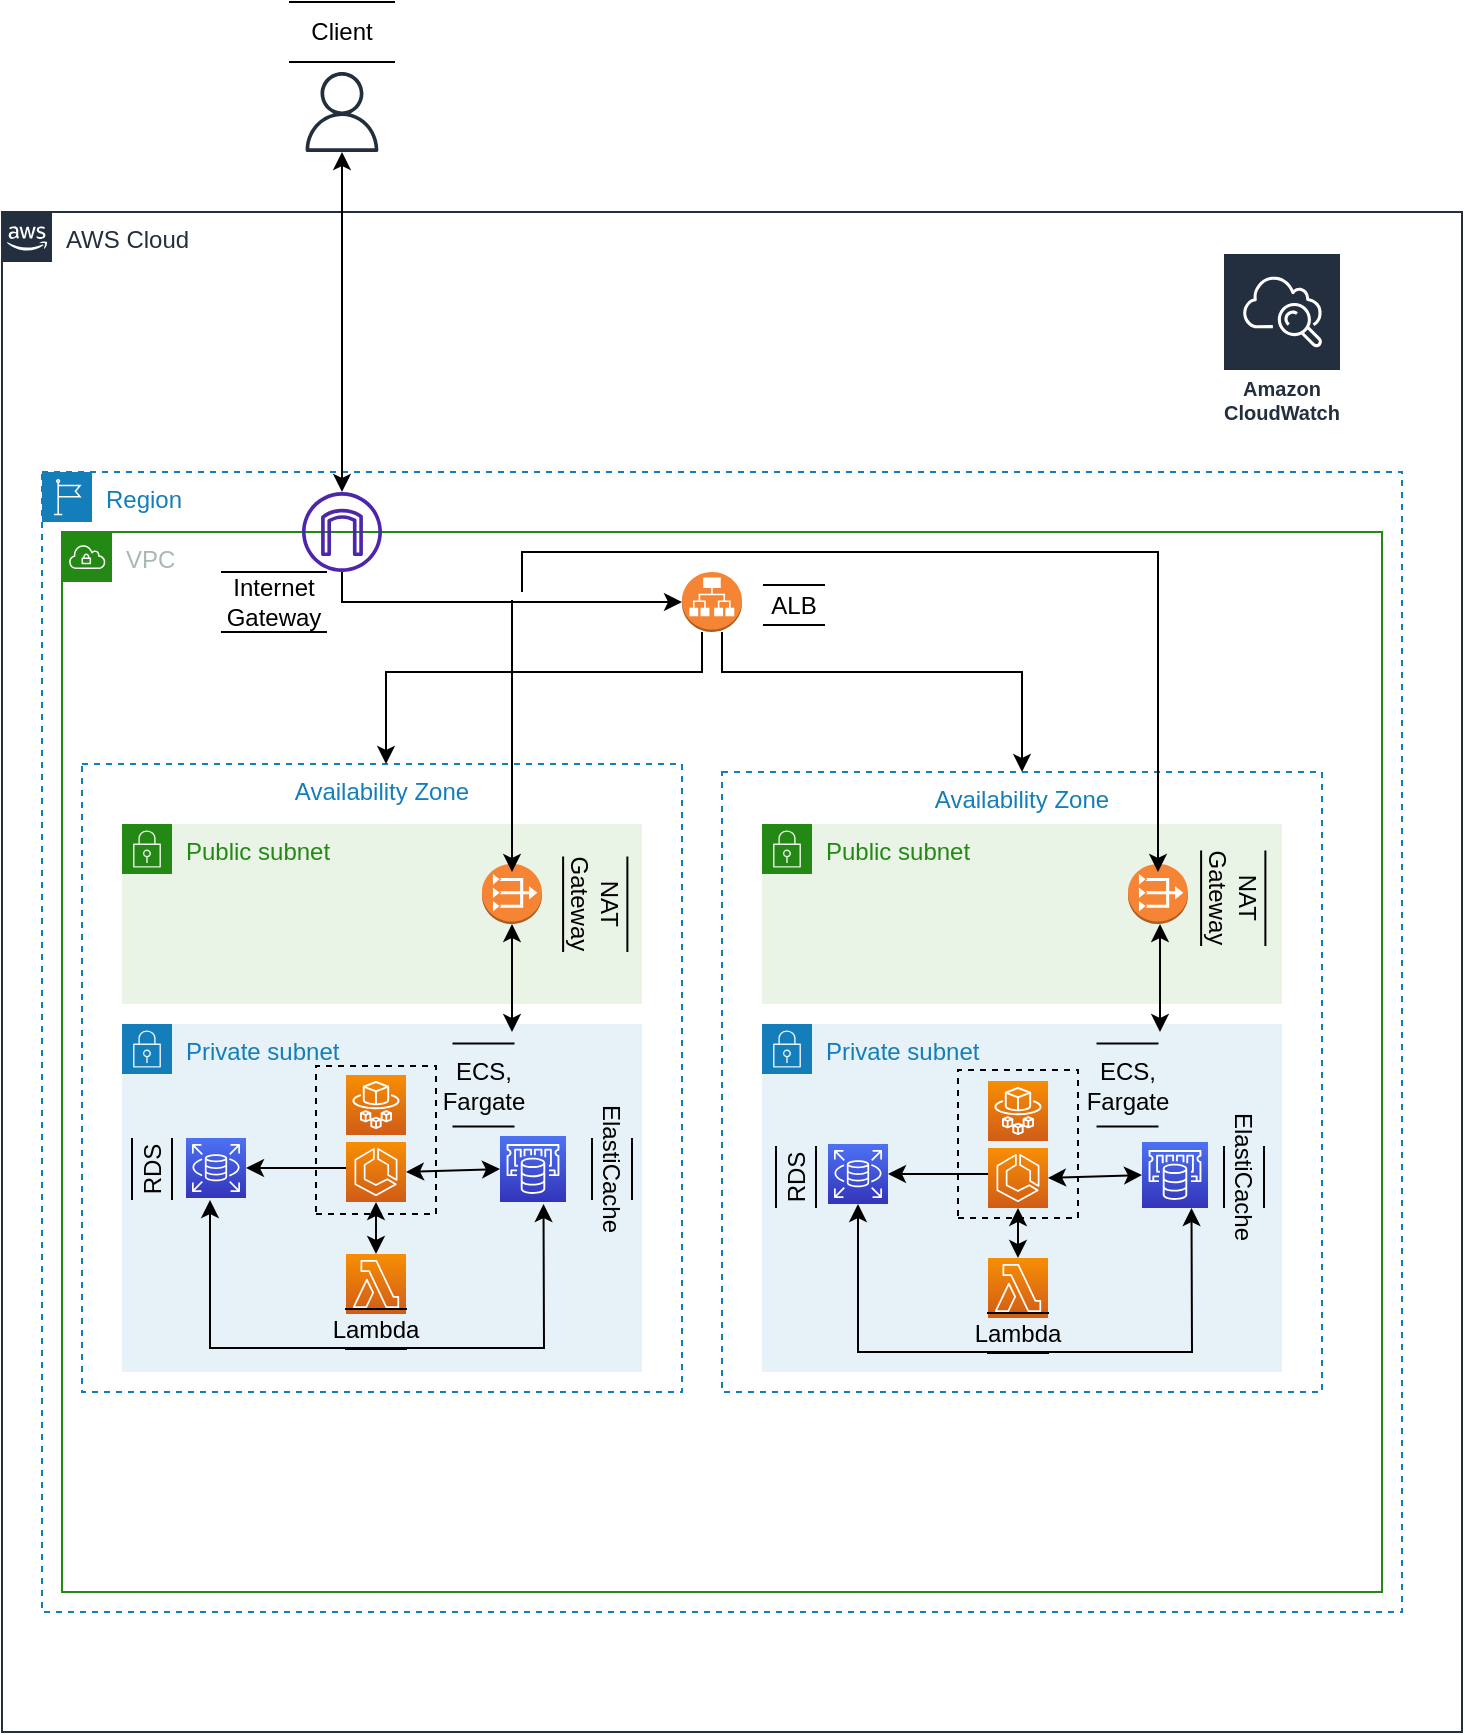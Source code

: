 <mxfile version="16.5.6" type="github">
  <diagram id="WV9e3Si9cNKQYvHIKEoy" name="Page-1">
    <mxGraphModel dx="1088" dy="1689" grid="1" gridSize="10" guides="1" tooltips="1" connect="1" arrows="1" fold="1" page="1" pageScale="1" pageWidth="850" pageHeight="1100" math="0" shadow="0">
      <root>
        <mxCell id="0" />
        <mxCell id="1" parent="0" />
        <mxCell id="TfmfjPasP1LPnmOLtHZL-4" value="AWS Cloud" style="points=[[0,0],[0.25,0],[0.5,0],[0.75,0],[1,0],[1,0.25],[1,0.5],[1,0.75],[1,1],[0.75,1],[0.5,1],[0.25,1],[0,1],[0,0.75],[0,0.5],[0,0.25]];outlineConnect=0;gradientColor=none;html=1;whiteSpace=wrap;fontSize=12;fontStyle=0;container=1;pointerEvents=0;collapsible=0;recursiveResize=0;shape=mxgraph.aws4.group;grIcon=mxgraph.aws4.group_aws_cloud_alt;strokeColor=#232F3E;fillColor=none;verticalAlign=top;align=left;spacingLeft=30;fontColor=#232F3E;dashed=0;" parent="1" vertex="1">
          <mxGeometry x="50" y="-480" width="730" height="760" as="geometry" />
        </mxCell>
        <mxCell id="TfmfjPasP1LPnmOLtHZL-21" value="Amazon CloudWatch" style="sketch=0;outlineConnect=0;fontColor=#232F3E;gradientColor=none;strokeColor=#ffffff;fillColor=#232F3E;dashed=0;verticalLabelPosition=middle;verticalAlign=bottom;align=center;html=1;whiteSpace=wrap;fontSize=10;fontStyle=1;spacing=3;shape=mxgraph.aws4.productIcon;prIcon=mxgraph.aws4.cloudwatch;" parent="TfmfjPasP1LPnmOLtHZL-4" vertex="1">
          <mxGeometry x="610" y="20" width="60" height="90" as="geometry" />
        </mxCell>
        <mxCell id="TfmfjPasP1LPnmOLtHZL-5" value="Region" style="points=[[0,0],[0.25,0],[0.5,0],[0.75,0],[1,0],[1,0.25],[1,0.5],[1,0.75],[1,1],[0.75,1],[0.5,1],[0.25,1],[0,1],[0,0.75],[0,0.5],[0,0.25]];outlineConnect=0;gradientColor=none;html=1;whiteSpace=wrap;fontSize=12;fontStyle=0;container=1;pointerEvents=0;collapsible=0;recursiveResize=0;shape=mxgraph.aws4.group;grIcon=mxgraph.aws4.group_region;strokeColor=#147EBA;fillColor=none;verticalAlign=top;align=left;spacingLeft=30;fontColor=#147EBA;dashed=1;" parent="1" vertex="1">
          <mxGeometry x="70" y="-350" width="680" height="570" as="geometry" />
        </mxCell>
        <mxCell id="TfmfjPasP1LPnmOLtHZL-10" value="Availability Zone" style="fillColor=none;strokeColor=#147EBA;dashed=1;verticalAlign=top;fontStyle=0;fontColor=#147EBA;" parent="TfmfjPasP1LPnmOLtHZL-5" vertex="1">
          <mxGeometry x="20" y="146" width="300" height="314" as="geometry" />
        </mxCell>
        <mxCell id="TfmfjPasP1LPnmOLtHZL-11" value="Availability Zone" style="fillColor=none;strokeColor=#147EBA;dashed=1;verticalAlign=top;fontStyle=0;fontColor=#147EBA;" parent="TfmfjPasP1LPnmOLtHZL-5" vertex="1">
          <mxGeometry x="340" y="150" width="300" height="310" as="geometry" />
        </mxCell>
        <mxCell id="TfmfjPasP1LPnmOLtHZL-12" value="Public subnet" style="points=[[0,0],[0.25,0],[0.5,0],[0.75,0],[1,0],[1,0.25],[1,0.5],[1,0.75],[1,1],[0.75,1],[0.5,1],[0.25,1],[0,1],[0,0.75],[0,0.5],[0,0.25]];outlineConnect=0;gradientColor=none;html=1;whiteSpace=wrap;fontSize=12;fontStyle=0;container=1;pointerEvents=0;collapsible=0;recursiveResize=0;shape=mxgraph.aws4.group;grIcon=mxgraph.aws4.group_security_group;grStroke=0;strokeColor=#248814;fillColor=#E9F3E6;verticalAlign=top;align=left;spacingLeft=30;fontColor=#248814;dashed=0;" parent="TfmfjPasP1LPnmOLtHZL-5" vertex="1">
          <mxGeometry x="360" y="176" width="260" height="90" as="geometry" />
        </mxCell>
        <mxCell id="TfmfjPasP1LPnmOLtHZL-13" value="Public subnet" style="points=[[0,0],[0.25,0],[0.5,0],[0.75,0],[1,0],[1,0.25],[1,0.5],[1,0.75],[1,1],[0.75,1],[0.5,1],[0.25,1],[0,1],[0,0.75],[0,0.5],[0,0.25]];outlineConnect=0;gradientColor=none;html=1;whiteSpace=wrap;fontSize=12;fontStyle=0;container=1;pointerEvents=0;collapsible=0;recursiveResize=0;shape=mxgraph.aws4.group;grIcon=mxgraph.aws4.group_security_group;grStroke=0;strokeColor=#248814;fillColor=#E9F3E6;verticalAlign=top;align=left;spacingLeft=30;fontColor=#248814;dashed=0;" parent="TfmfjPasP1LPnmOLtHZL-5" vertex="1">
          <mxGeometry x="40" y="176" width="260" height="90" as="geometry" />
        </mxCell>
        <mxCell id="TfmfjPasP1LPnmOLtHZL-14" value="Private subnet" style="points=[[0,0],[0.25,0],[0.5,0],[0.75,0],[1,0],[1,0.25],[1,0.5],[1,0.75],[1,1],[0.75,1],[0.5,1],[0.25,1],[0,1],[0,0.75],[0,0.5],[0,0.25]];outlineConnect=0;gradientColor=none;html=1;whiteSpace=wrap;fontSize=12;fontStyle=0;container=1;pointerEvents=0;collapsible=0;recursiveResize=0;shape=mxgraph.aws4.group;grIcon=mxgraph.aws4.group_security_group;grStroke=0;strokeColor=#147EBA;fillColor=#E6F2F8;verticalAlign=top;align=left;spacingLeft=30;fontColor=#147EBA;dashed=0;" parent="TfmfjPasP1LPnmOLtHZL-5" vertex="1">
          <mxGeometry x="360" y="276" width="260" height="174" as="geometry" />
        </mxCell>
        <mxCell id="TfmfjPasP1LPnmOLtHZL-15" value="Private subnet" style="points=[[0,0],[0.25,0],[0.5,0],[0.75,0],[1,0],[1,0.25],[1,0.5],[1,0.75],[1,1],[0.75,1],[0.5,1],[0.25,1],[0,1],[0,0.75],[0,0.5],[0,0.25]];outlineConnect=0;gradientColor=none;html=1;whiteSpace=wrap;fontSize=12;fontStyle=0;container=1;pointerEvents=0;collapsible=0;recursiveResize=0;shape=mxgraph.aws4.group;grIcon=mxgraph.aws4.group_security_group;grStroke=0;strokeColor=#147EBA;fillColor=#E6F2F8;verticalAlign=top;align=left;spacingLeft=30;fontColor=#147EBA;dashed=0;" parent="TfmfjPasP1LPnmOLtHZL-5" vertex="1">
          <mxGeometry x="40" y="276" width="260" height="174" as="geometry" />
        </mxCell>
        <mxCell id="TfmfjPasP1LPnmOLtHZL-28" value="VPC" style="points=[[0,0],[0.25,0],[0.5,0],[0.75,0],[1,0],[1,0.25],[1,0.5],[1,0.75],[1,1],[0.75,1],[0.5,1],[0.25,1],[0,1],[0,0.75],[0,0.5],[0,0.25]];outlineConnect=0;gradientColor=none;html=1;whiteSpace=wrap;fontSize=12;fontStyle=0;container=1;pointerEvents=0;collapsible=0;recursiveResize=0;shape=mxgraph.aws4.group;grIcon=mxgraph.aws4.group_vpc;strokeColor=#248814;fillColor=none;verticalAlign=top;align=left;spacingLeft=30;fontColor=#AAB7B8;dashed=0;" parent="TfmfjPasP1LPnmOLtHZL-5" vertex="1">
          <mxGeometry x="10" y="30" width="660" height="530" as="geometry" />
        </mxCell>
        <mxCell id="TfmfjPasP1LPnmOLtHZL-31" value="" style="outlineConnect=0;dashed=0;verticalLabelPosition=bottom;verticalAlign=top;align=center;html=1;shape=mxgraph.aws3.vpc_nat_gateway;fillColor=#F58534;gradientColor=none;" parent="TfmfjPasP1LPnmOLtHZL-28" vertex="1">
          <mxGeometry x="210" y="166" width="30" height="30" as="geometry" />
        </mxCell>
        <mxCell id="TfmfjPasP1LPnmOLtHZL-32" value="" style="outlineConnect=0;dashed=0;verticalLabelPosition=bottom;verticalAlign=top;align=center;html=1;shape=mxgraph.aws3.vpc_nat_gateway;fillColor=#F58534;gradientColor=none;" parent="TfmfjPasP1LPnmOLtHZL-28" vertex="1">
          <mxGeometry x="533" y="166" width="30" height="30" as="geometry" />
        </mxCell>
        <mxCell id="TfmfjPasP1LPnmOLtHZL-35" value="" style="outlineConnect=0;dashed=0;verticalLabelPosition=bottom;verticalAlign=top;align=center;html=1;shape=mxgraph.aws3.application_load_balancer;fillColor=#F58534;gradientColor=none;" parent="TfmfjPasP1LPnmOLtHZL-28" vertex="1">
          <mxGeometry x="310" y="20" width="30" height="30" as="geometry" />
        </mxCell>
        <mxCell id="TfmfjPasP1LPnmOLtHZL-36" value="" style="sketch=0;outlineConnect=0;fontColor=#232F3E;gradientColor=none;fillColor=#4D27AA;strokeColor=none;dashed=0;verticalLabelPosition=bottom;verticalAlign=top;align=center;html=1;fontSize=12;fontStyle=0;aspect=fixed;pointerEvents=1;shape=mxgraph.aws4.internet_gateway;" parent="TfmfjPasP1LPnmOLtHZL-28" vertex="1">
          <mxGeometry x="120" y="-20" width="40" height="40" as="geometry" />
        </mxCell>
        <mxCell id="6-81aYlDGOuv0mXvwJQG-20" value="" style="sketch=0;points=[[0,0,0],[0.25,0,0],[0.5,0,0],[0.75,0,0],[1,0,0],[0,1,0],[0.25,1,0],[0.5,1,0],[0.75,1,0],[1,1,0],[0,0.25,0],[0,0.5,0],[0,0.75,0],[1,0.25,0],[1,0.5,0],[1,0.75,0]];outlineConnect=0;fontColor=#232F3E;gradientColor=#4D72F3;gradientDirection=north;fillColor=#3334B9;strokeColor=#ffffff;dashed=0;verticalLabelPosition=bottom;verticalAlign=top;align=center;html=1;fontSize=12;fontStyle=0;aspect=fixed;shape=mxgraph.aws4.resourceIcon;resIcon=mxgraph.aws4.elasticache;" vertex="1" parent="TfmfjPasP1LPnmOLtHZL-28">
          <mxGeometry x="219" y="302" width="33" height="33" as="geometry" />
        </mxCell>
        <mxCell id="TfmfjPasP1LPnmOLtHZL-29" value="" style="sketch=0;points=[[0,0,0],[0.25,0,0],[0.5,0,0],[0.75,0,0],[1,0,0],[0,1,0],[0.25,1,0],[0.5,1,0],[0.75,1,0],[1,1,0],[0,0.25,0],[0,0.5,0],[0,0.75,0],[1,0.25,0],[1,0.5,0],[1,0.75,0]];outlineConnect=0;fontColor=#232F3E;gradientColor=#F78E04;gradientDirection=north;fillColor=#D05C17;strokeColor=#ffffff;dashed=0;verticalLabelPosition=bottom;verticalAlign=top;align=center;html=1;fontSize=12;fontStyle=0;aspect=fixed;shape=mxgraph.aws4.resourceIcon;resIcon=mxgraph.aws4.lambda;direction=east;" parent="TfmfjPasP1LPnmOLtHZL-28" vertex="1">
          <mxGeometry x="142" y="361" width="30" height="30" as="geometry" />
        </mxCell>
        <mxCell id="6-81aYlDGOuv0mXvwJQG-74" value="" style="sketch=0;points=[[0,0,0],[0.25,0,0],[0.5,0,0],[0.75,0,0],[1,0,0],[0,1,0],[0.25,1,0],[0.5,1,0],[0.75,1,0],[1,1,0],[0,0.25,0],[0,0.5,0],[0,0.75,0],[1,0.25,0],[1,0.5,0],[1,0.75,0]];outlineConnect=0;fontColor=#232F3E;gradientColor=#F78E04;gradientDirection=north;fillColor=#D05C17;strokeColor=#ffffff;dashed=0;verticalLabelPosition=bottom;verticalAlign=top;align=center;html=1;fontSize=12;fontStyle=0;aspect=fixed;shape=mxgraph.aws4.resourceIcon;resIcon=mxgraph.aws4.fargate;" vertex="1" parent="TfmfjPasP1LPnmOLtHZL-28">
          <mxGeometry x="142" y="271.5" width="30" height="30" as="geometry" />
        </mxCell>
        <mxCell id="6-81aYlDGOuv0mXvwJQG-88" value="" style="endArrow=none;dashed=1;html=1;rounded=0;" edge="1" parent="TfmfjPasP1LPnmOLtHZL-28">
          <mxGeometry width="50" height="50" relative="1" as="geometry">
            <mxPoint x="127" y="341" as="sourcePoint" />
            <mxPoint x="127" y="341" as="targetPoint" />
            <Array as="points">
              <mxPoint x="187" y="341" />
              <mxPoint x="187" y="267" />
              <mxPoint x="127" y="267" />
            </Array>
          </mxGeometry>
        </mxCell>
        <mxCell id="6-81aYlDGOuv0mXvwJQG-94" value="RDS" style="shape=partialRectangle;whiteSpace=wrap;html=1;left=0;right=0;fillColor=none;rotation=-90;" vertex="1" parent="TfmfjPasP1LPnmOLtHZL-28">
          <mxGeometry x="30" y="308.5" width="30" height="20" as="geometry" />
        </mxCell>
        <mxCell id="6-81aYlDGOuv0mXvwJQG-96" value="ElastiCache" style="shape=partialRectangle;whiteSpace=wrap;html=1;left=0;right=0;fillColor=none;rotation=90;" vertex="1" parent="TfmfjPasP1LPnmOLtHZL-28">
          <mxGeometry x="260" y="308.5" width="30" height="20" as="geometry" />
        </mxCell>
        <mxCell id="6-81aYlDGOuv0mXvwJQG-103" value="NAT Gateway" style="shape=partialRectangle;whiteSpace=wrap;html=1;left=0;right=0;fillColor=none;rotation=90;" vertex="1" parent="TfmfjPasP1LPnmOLtHZL-28">
          <mxGeometry x="243.25" y="170" width="46.75" height="32.13" as="geometry" />
        </mxCell>
        <mxCell id="6-81aYlDGOuv0mXvwJQG-106" value="Internet Gateway" style="shape=partialRectangle;whiteSpace=wrap;html=1;left=0;right=0;fillColor=none;rotation=0;" vertex="1" parent="TfmfjPasP1LPnmOLtHZL-28">
          <mxGeometry x="80" y="20" width="52" height="30" as="geometry" />
        </mxCell>
        <mxCell id="6-81aYlDGOuv0mXvwJQG-12" value="" style="endArrow=classic;html=1;rounded=0;" edge="1" parent="TfmfjPasP1LPnmOLtHZL-5">
          <mxGeometry width="50" height="50" relative="1" as="geometry">
            <mxPoint x="340" y="80" as="sourcePoint" />
            <mxPoint x="490" y="150" as="targetPoint" />
            <Array as="points">
              <mxPoint x="340" y="100" />
              <mxPoint x="490" y="100" />
            </Array>
          </mxGeometry>
        </mxCell>
        <mxCell id="6-81aYlDGOuv0mXvwJQG-13" value="" style="endArrow=classic;html=1;rounded=0;entryX=0.5;entryY=0;entryDx=0;entryDy=0;" edge="1" parent="TfmfjPasP1LPnmOLtHZL-5">
          <mxGeometry width="50" height="50" relative="1" as="geometry">
            <mxPoint x="330" y="80" as="sourcePoint" />
            <mxPoint x="172" y="146" as="targetPoint" />
            <Array as="points">
              <mxPoint x="330" y="100" />
              <mxPoint x="172" y="100" />
              <mxPoint x="172" y="120" />
            </Array>
          </mxGeometry>
        </mxCell>
        <mxCell id="TfmfjPasP1LPnmOLtHZL-17" value="" style="sketch=0;points=[[0,0,0],[0.25,0,0],[0.5,0,0],[0.75,0,0],[1,0,0],[0,1,0],[0.25,1,0],[0.5,1,0],[0.75,1,0],[1,1,0],[0,0.25,0],[0,0.5,0],[0,0.75,0],[1,0.25,0],[1,0.5,0],[1,0.75,0]];outlineConnect=0;fontColor=#232F3E;gradientColor=#F78E04;gradientDirection=north;fillColor=#D05C17;strokeColor=#ffffff;dashed=0;verticalLabelPosition=bottom;verticalAlign=top;align=center;html=1;fontSize=12;fontStyle=0;aspect=fixed;shape=mxgraph.aws4.resourceIcon;resIcon=mxgraph.aws4.ecs;" parent="TfmfjPasP1LPnmOLtHZL-5" vertex="1">
          <mxGeometry x="152" y="335" width="30" height="30" as="geometry" />
        </mxCell>
        <mxCell id="TfmfjPasP1LPnmOLtHZL-23" value="" style="sketch=0;points=[[0,0,0],[0.25,0,0],[0.5,0,0],[0.75,0,0],[1,0,0],[0,1,0],[0.25,1,0],[0.5,1,0],[0.75,1,0],[1,1,0],[0,0.25,0],[0,0.5,0],[0,0.75,0],[1,0.25,0],[1,0.5,0],[1,0.75,0]];outlineConnect=0;fontColor=#232F3E;gradientColor=#4D72F3;gradientDirection=north;fillColor=#3334B9;strokeColor=#ffffff;dashed=0;verticalLabelPosition=bottom;verticalAlign=top;align=center;html=1;fontSize=12;fontStyle=0;aspect=fixed;shape=mxgraph.aws4.resourceIcon;resIcon=mxgraph.aws4.rds;" parent="TfmfjPasP1LPnmOLtHZL-5" vertex="1">
          <mxGeometry x="72" y="333" width="30" height="30" as="geometry" />
        </mxCell>
        <mxCell id="6-81aYlDGOuv0mXvwJQG-28" value="" style="endArrow=classic;startArrow=classic;html=1;rounded=0;exitX=0.5;exitY=0;exitDx=0;exitDy=0;exitPerimeter=0;entryX=0.5;entryY=1;entryDx=0;entryDy=0;entryPerimeter=0;" edge="1" parent="TfmfjPasP1LPnmOLtHZL-5" source="TfmfjPasP1LPnmOLtHZL-29" target="TfmfjPasP1LPnmOLtHZL-17">
          <mxGeometry width="50" height="50" relative="1" as="geometry">
            <mxPoint x="122" y="400" as="sourcePoint" />
            <mxPoint x="172" y="350" as="targetPoint" />
          </mxGeometry>
        </mxCell>
        <mxCell id="6-81aYlDGOuv0mXvwJQG-30" value="" style="endArrow=classic;startArrow=classic;html=1;rounded=0;exitX=1;exitY=0.5;exitDx=0;exitDy=0;exitPerimeter=0;entryX=0;entryY=0.5;entryDx=0;entryDy=0;entryPerimeter=0;" edge="1" parent="TfmfjPasP1LPnmOLtHZL-5" source="TfmfjPasP1LPnmOLtHZL-17" target="6-81aYlDGOuv0mXvwJQG-20">
          <mxGeometry width="50" height="50" relative="1" as="geometry">
            <mxPoint x="179" y="380" as="sourcePoint" />
            <mxPoint x="232" y="335" as="targetPoint" />
          </mxGeometry>
        </mxCell>
        <mxCell id="6-81aYlDGOuv0mXvwJQG-33" value="" style="endArrow=classic;html=1;rounded=0;entryX=1;entryY=0.5;entryDx=0;entryDy=0;entryPerimeter=0;" edge="1" parent="TfmfjPasP1LPnmOLtHZL-5" target="TfmfjPasP1LPnmOLtHZL-23">
          <mxGeometry width="50" height="50" relative="1" as="geometry">
            <mxPoint x="152" y="348" as="sourcePoint" />
            <mxPoint x="402" y="300" as="targetPoint" />
          </mxGeometry>
        </mxCell>
        <mxCell id="6-81aYlDGOuv0mXvwJQG-1" value="" style="sketch=0;outlineConnect=0;fontColor=#232F3E;gradientColor=none;fillColor=#232F3D;strokeColor=none;dashed=0;verticalLabelPosition=bottom;verticalAlign=top;align=center;html=1;fontSize=12;fontStyle=0;aspect=fixed;pointerEvents=1;shape=mxgraph.aws4.user;" vertex="1" parent="1">
          <mxGeometry x="200" y="-550" width="40" height="40" as="geometry" />
        </mxCell>
        <mxCell id="6-81aYlDGOuv0mXvwJQG-6" value="" style="endArrow=classic;html=1;rounded=0;entryX=0;entryY=0.5;entryDx=0;entryDy=0;entryPerimeter=0;" edge="1" parent="1" target="TfmfjPasP1LPnmOLtHZL-35">
          <mxGeometry width="50" height="50" relative="1" as="geometry">
            <mxPoint x="220" y="-300" as="sourcePoint" />
            <mxPoint x="370" y="-285" as="targetPoint" />
            <Array as="points">
              <mxPoint x="220" y="-285" />
            </Array>
          </mxGeometry>
        </mxCell>
        <mxCell id="6-81aYlDGOuv0mXvwJQG-17" value="" style="endArrow=classic;startArrow=classic;html=1;rounded=0;entryX=0.5;entryY=1;entryDx=0;entryDy=0;entryPerimeter=0;" edge="1" parent="1" target="TfmfjPasP1LPnmOLtHZL-31">
          <mxGeometry width="50" height="50" relative="1" as="geometry">
            <mxPoint x="305" y="-70" as="sourcePoint" />
            <mxPoint x="342" y="-115" as="targetPoint" />
          </mxGeometry>
        </mxCell>
        <mxCell id="6-81aYlDGOuv0mXvwJQG-18" value="" style="endArrow=classic;startArrow=classic;html=1;rounded=0;entryX=0.5;entryY=1;entryDx=0;entryDy=0;entryPerimeter=0;" edge="1" parent="1">
          <mxGeometry width="50" height="50" relative="1" as="geometry">
            <mxPoint x="629" y="-70.0" as="sourcePoint" />
            <mxPoint x="629" y="-124" as="targetPoint" />
          </mxGeometry>
        </mxCell>
        <mxCell id="6-81aYlDGOuv0mXvwJQG-73" value="" style="endArrow=classic;startArrow=classic;html=1;rounded=0;" edge="1" parent="1" source="TfmfjPasP1LPnmOLtHZL-36" target="6-81aYlDGOuv0mXvwJQG-1">
          <mxGeometry width="50" height="50" relative="1" as="geometry">
            <mxPoint x="410" y="-260" as="sourcePoint" />
            <mxPoint x="220" y="-490" as="targetPoint" />
          </mxGeometry>
        </mxCell>
        <mxCell id="6-81aYlDGOuv0mXvwJQG-77" value="" style="sketch=0;points=[[0,0,0],[0.25,0,0],[0.5,0,0],[0.75,0,0],[1,0,0],[0,1,0],[0.25,1,0],[0.5,1,0],[0.75,1,0],[1,1,0],[0,0.25,0],[0,0.5,0],[0,0.75,0],[1,0.25,0],[1,0.5,0],[1,0.75,0]];outlineConnect=0;fontColor=#232F3E;gradientColor=#4D72F3;gradientDirection=north;fillColor=#3334B9;strokeColor=#ffffff;dashed=0;verticalLabelPosition=bottom;verticalAlign=top;align=center;html=1;fontSize=12;fontStyle=0;aspect=fixed;shape=mxgraph.aws4.resourceIcon;resIcon=mxgraph.aws4.elasticache;" vertex="1" parent="1">
          <mxGeometry x="620" y="-15" width="33" height="33" as="geometry" />
        </mxCell>
        <mxCell id="6-81aYlDGOuv0mXvwJQG-78" value="" style="sketch=0;points=[[0,0,0],[0.25,0,0],[0.5,0,0],[0.75,0,0],[1,0,0],[0,1,0],[0.25,1,0],[0.5,1,0],[0.75,1,0],[1,1,0],[0,0.25,0],[0,0.5,0],[0,0.75,0],[1,0.25,0],[1,0.5,0],[1,0.75,0]];outlineConnect=0;fontColor=#232F3E;gradientColor=#F78E04;gradientDirection=north;fillColor=#D05C17;strokeColor=#ffffff;dashed=0;verticalLabelPosition=bottom;verticalAlign=top;align=center;html=1;fontSize=12;fontStyle=0;aspect=fixed;shape=mxgraph.aws4.resourceIcon;resIcon=mxgraph.aws4.lambda;direction=east;" vertex="1" parent="1">
          <mxGeometry x="543" y="43" width="30" height="30" as="geometry" />
        </mxCell>
        <mxCell id="6-81aYlDGOuv0mXvwJQG-79" value="" style="sketch=0;points=[[0,0,0],[0.25,0,0],[0.5,0,0],[0.75,0,0],[1,0,0],[0,1,0],[0.25,1,0],[0.5,1,0],[0.75,1,0],[1,1,0],[0,0.25,0],[0,0.5,0],[0,0.75,0],[1,0.25,0],[1,0.5,0],[1,0.75,0]];outlineConnect=0;fontColor=#232F3E;gradientColor=#F78E04;gradientDirection=north;fillColor=#D05C17;strokeColor=#ffffff;dashed=0;verticalLabelPosition=bottom;verticalAlign=top;align=center;html=1;fontSize=12;fontStyle=0;aspect=fixed;shape=mxgraph.aws4.resourceIcon;resIcon=mxgraph.aws4.fargate;" vertex="1" parent="1">
          <mxGeometry x="543" y="-45.5" width="30" height="30" as="geometry" />
        </mxCell>
        <mxCell id="6-81aYlDGOuv0mXvwJQG-80" value="" style="sketch=0;points=[[0,0,0],[0.25,0,0],[0.5,0,0],[0.75,0,0],[1,0,0],[0,1,0],[0.25,1,0],[0.5,1,0],[0.75,1,0],[1,1,0],[0,0.25,0],[0,0.5,0],[0,0.75,0],[1,0.25,0],[1,0.5,0],[1,0.75,0]];outlineConnect=0;fontColor=#232F3E;gradientColor=#F78E04;gradientDirection=north;fillColor=#D05C17;strokeColor=#ffffff;dashed=0;verticalLabelPosition=bottom;verticalAlign=top;align=center;html=1;fontSize=12;fontStyle=0;aspect=fixed;shape=mxgraph.aws4.resourceIcon;resIcon=mxgraph.aws4.ecs;" vertex="1" parent="1">
          <mxGeometry x="543" y="-12" width="30" height="30" as="geometry" />
        </mxCell>
        <mxCell id="6-81aYlDGOuv0mXvwJQG-81" value="" style="sketch=0;points=[[0,0,0],[0.25,0,0],[0.5,0,0],[0.75,0,0],[1,0,0],[0,1,0],[0.25,1,0],[0.5,1,0],[0.75,1,0],[1,1,0],[0,0.25,0],[0,0.5,0],[0,0.75,0],[1,0.25,0],[1,0.5,0],[1,0.75,0]];outlineConnect=0;fontColor=#232F3E;gradientColor=#4D72F3;gradientDirection=north;fillColor=#3334B9;strokeColor=#ffffff;dashed=0;verticalLabelPosition=bottom;verticalAlign=top;align=center;html=1;fontSize=12;fontStyle=0;aspect=fixed;shape=mxgraph.aws4.resourceIcon;resIcon=mxgraph.aws4.rds;" vertex="1" parent="1">
          <mxGeometry x="463" y="-14" width="30" height="30" as="geometry" />
        </mxCell>
        <mxCell id="6-81aYlDGOuv0mXvwJQG-82" value="" style="endArrow=classic;startArrow=classic;html=1;rounded=0;exitX=0.5;exitY=0;exitDx=0;exitDy=0;exitPerimeter=0;entryX=0.5;entryY=1;entryDx=0;entryDy=0;entryPerimeter=0;" edge="1" parent="1" source="6-81aYlDGOuv0mXvwJQG-78" target="6-81aYlDGOuv0mXvwJQG-80">
          <mxGeometry width="50" height="50" relative="1" as="geometry">
            <mxPoint x="443" y="403" as="sourcePoint" />
            <mxPoint x="493" y="353" as="targetPoint" />
          </mxGeometry>
        </mxCell>
        <mxCell id="6-81aYlDGOuv0mXvwJQG-83" value="" style="endArrow=classic;startArrow=classic;html=1;rounded=0;exitX=1;exitY=0.5;exitDx=0;exitDy=0;exitPerimeter=0;entryX=0;entryY=0.5;entryDx=0;entryDy=0;entryPerimeter=0;" edge="1" parent="1" source="6-81aYlDGOuv0mXvwJQG-80" target="6-81aYlDGOuv0mXvwJQG-77">
          <mxGeometry width="50" height="50" relative="1" as="geometry">
            <mxPoint x="500" y="383" as="sourcePoint" />
            <mxPoint x="553" y="338" as="targetPoint" />
          </mxGeometry>
        </mxCell>
        <mxCell id="6-81aYlDGOuv0mXvwJQG-84" value="" style="endArrow=classic;html=1;rounded=0;entryX=1;entryY=0.5;entryDx=0;entryDy=0;entryPerimeter=0;" edge="1" parent="1" target="6-81aYlDGOuv0mXvwJQG-81">
          <mxGeometry width="50" height="50" relative="1" as="geometry">
            <mxPoint x="543" y="1" as="sourcePoint" />
            <mxPoint x="723" y="303" as="targetPoint" />
          </mxGeometry>
        </mxCell>
        <mxCell id="6-81aYlDGOuv0mXvwJQG-85" value="" style="endArrow=classic;startArrow=classic;html=1;rounded=0;entryX=0.75;entryY=1;entryDx=0;entryDy=0;entryPerimeter=0;exitX=0.5;exitY=1;exitDx=0;exitDy=0;exitPerimeter=0;" edge="1" parent="1" source="6-81aYlDGOuv0mXvwJQG-81" target="6-81aYlDGOuv0mXvwJQG-77">
          <mxGeometry width="50" height="50" relative="1" as="geometry">
            <mxPoint x="410" as="sourcePoint" />
            <mxPoint x="460" y="-50" as="targetPoint" />
            <Array as="points">
              <mxPoint x="478" y="90" />
              <mxPoint x="645" y="90" />
            </Array>
          </mxGeometry>
        </mxCell>
        <mxCell id="6-81aYlDGOuv0mXvwJQG-86" value="" style="endArrow=classic;startArrow=classic;html=1;rounded=0;entryX=0.75;entryY=1;entryDx=0;entryDy=0;entryPerimeter=0;exitX=0.5;exitY=1;exitDx=0;exitDy=0;exitPerimeter=0;" edge="1" parent="1">
          <mxGeometry width="50" height="50" relative="1" as="geometry">
            <mxPoint x="154" y="14" as="sourcePoint" />
            <mxPoint x="320.75" y="16.0" as="targetPoint" />
            <Array as="points">
              <mxPoint x="154" y="88" />
              <mxPoint x="321" y="88" />
            </Array>
          </mxGeometry>
        </mxCell>
        <mxCell id="6-81aYlDGOuv0mXvwJQG-89" value="" style="endArrow=none;dashed=1;html=1;rounded=0;" edge="1" parent="1">
          <mxGeometry width="50" height="50" relative="1" as="geometry">
            <mxPoint x="528" y="23" as="sourcePoint" />
            <mxPoint x="528" y="23" as="targetPoint" />
            <Array as="points">
              <mxPoint x="588" y="23" />
              <mxPoint x="588" y="-51" />
              <mxPoint x="528" y="-51" />
            </Array>
          </mxGeometry>
        </mxCell>
        <mxCell id="6-81aYlDGOuv0mXvwJQG-90" value="" style="endArrow=classic;html=1;rounded=0;entryX=0.5;entryY=0;entryDx=0;entryDy=0;entryPerimeter=0;" edge="1" parent="1">
          <mxGeometry width="50" height="50" relative="1" as="geometry">
            <mxPoint x="305" y="-286" as="sourcePoint" />
            <mxPoint x="305" y="-150" as="targetPoint" />
          </mxGeometry>
        </mxCell>
        <mxCell id="6-81aYlDGOuv0mXvwJQG-91" value="" style="endArrow=classic;html=1;rounded=0;" edge="1" parent="1">
          <mxGeometry width="50" height="50" relative="1" as="geometry">
            <mxPoint x="310" y="-290" as="sourcePoint" />
            <mxPoint x="628" y="-150" as="targetPoint" />
            <Array as="points">
              <mxPoint x="310" y="-310" />
              <mxPoint x="628" y="-310" />
            </Array>
          </mxGeometry>
        </mxCell>
        <mxCell id="6-81aYlDGOuv0mXvwJQG-95" value="RDS" style="shape=partialRectangle;whiteSpace=wrap;html=1;left=0;right=0;fillColor=none;rotation=-90;" vertex="1" parent="1">
          <mxGeometry x="432" y="-7.5" width="30" height="20" as="geometry" />
        </mxCell>
        <mxCell id="6-81aYlDGOuv0mXvwJQG-97" value="ElastiCache" style="shape=partialRectangle;whiteSpace=wrap;html=1;left=0;right=0;fillColor=none;rotation=90;" vertex="1" parent="1">
          <mxGeometry x="656" y="-7.5" width="30" height="20" as="geometry" />
        </mxCell>
        <mxCell id="6-81aYlDGOuv0mXvwJQG-98" value="Lambda" style="shape=partialRectangle;whiteSpace=wrap;html=1;left=0;right=0;fillColor=none;rotation=0;" vertex="1" parent="1">
          <mxGeometry x="222" y="68.5" width="30" height="20" as="geometry" />
        </mxCell>
        <mxCell id="6-81aYlDGOuv0mXvwJQG-100" value="Lambda" style="shape=partialRectangle;whiteSpace=wrap;html=1;left=0;right=0;fillColor=none;rotation=0;" vertex="1" parent="1">
          <mxGeometry x="543" y="70.5" width="30" height="20" as="geometry" />
        </mxCell>
        <mxCell id="6-81aYlDGOuv0mXvwJQG-101" value="ECS, Fargate" style="shape=partialRectangle;whiteSpace=wrap;html=1;left=0;right=0;fillColor=none;rotation=0;" vertex="1" parent="1">
          <mxGeometry x="275.75" y="-64.25" width="30" height="41.5" as="geometry" />
        </mxCell>
        <mxCell id="6-81aYlDGOuv0mXvwJQG-102" value="ECS, Fargate" style="shape=partialRectangle;whiteSpace=wrap;html=1;left=0;right=0;fillColor=none;rotation=0;" vertex="1" parent="1">
          <mxGeometry x="597.75" y="-64.25" width="30" height="41.5" as="geometry" />
        </mxCell>
        <mxCell id="6-81aYlDGOuv0mXvwJQG-104" value="NAT Gateway" style="shape=partialRectangle;whiteSpace=wrap;html=1;left=0;right=0;fillColor=none;rotation=90;" vertex="1" parent="1">
          <mxGeometry x="642.25" y="-153" width="46.75" height="32.13" as="geometry" />
        </mxCell>
        <mxCell id="6-81aYlDGOuv0mXvwJQG-105" value="ALB" style="shape=partialRectangle;whiteSpace=wrap;html=1;left=0;right=0;fillColor=none;rotation=0;" vertex="1" parent="1">
          <mxGeometry x="431" y="-293.5" width="30" height="20" as="geometry" />
        </mxCell>
        <mxCell id="6-81aYlDGOuv0mXvwJQG-107" value="Client" style="shape=partialRectangle;whiteSpace=wrap;html=1;left=0;right=0;fillColor=none;rotation=0;" vertex="1" parent="1">
          <mxGeometry x="194" y="-585" width="52" height="30" as="geometry" />
        </mxCell>
      </root>
    </mxGraphModel>
  </diagram>
</mxfile>
